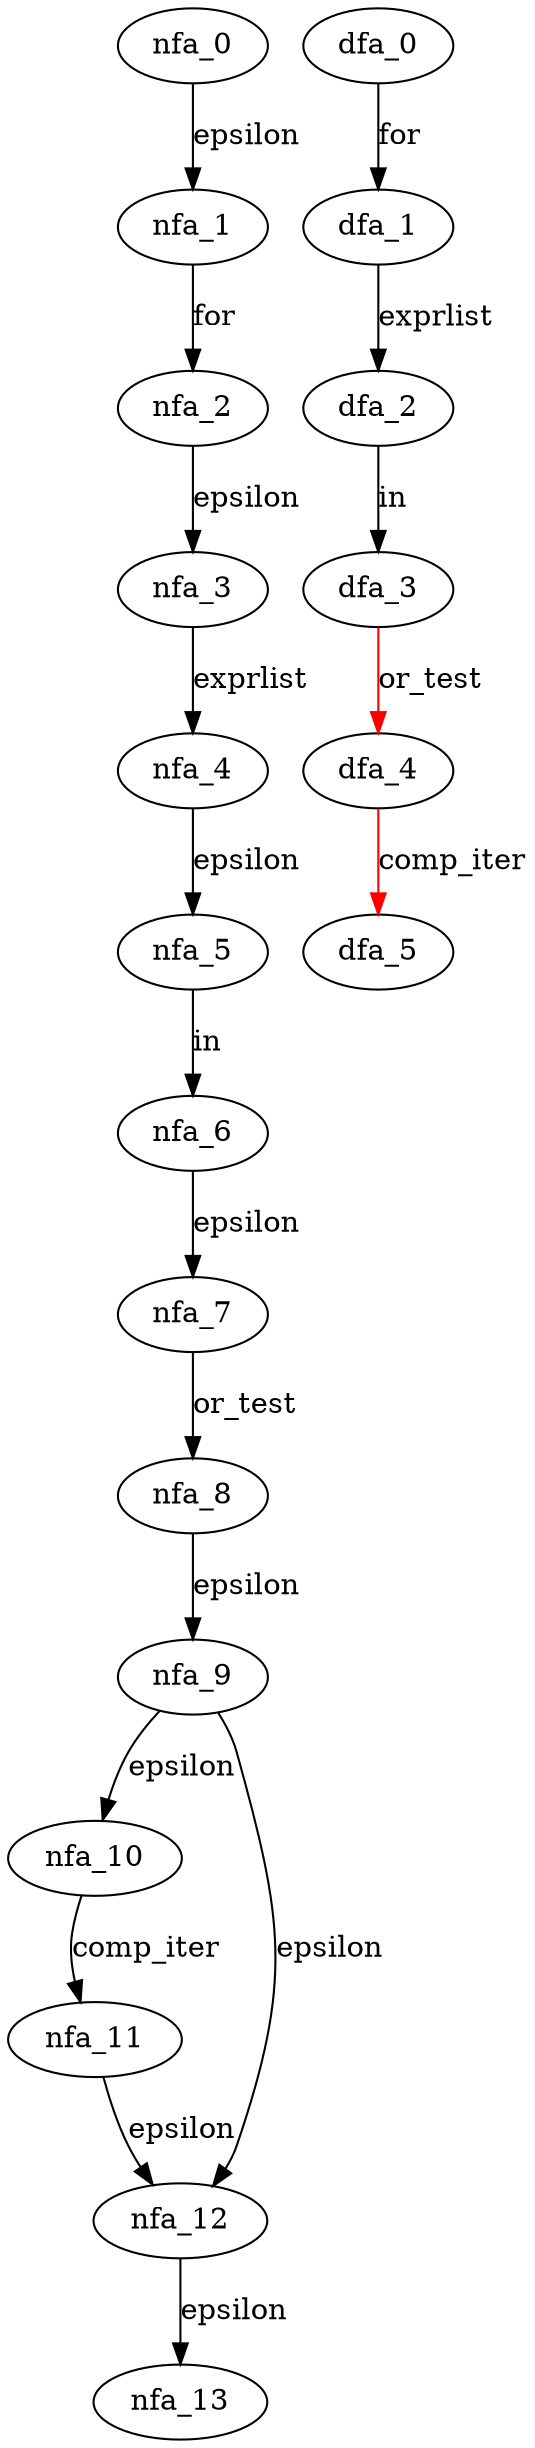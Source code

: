 digraph sync_comp_for {
 subgraph sync_comp_for_nfa {
  nfa_0->nfa_1[label=epsilon]
  nfa_1->nfa_2[label="for"]
  nfa_2->nfa_3[label=epsilon]
  nfa_3->nfa_4[label=exprlist]
  nfa_4->nfa_5[label=epsilon]
  nfa_5->nfa_6[label="in"]
  nfa_6->nfa_7[label=epsilon]
  nfa_7->nfa_8[label=or_test]
  nfa_8->nfa_9[label=epsilon]
  nfa_9->nfa_10[label=epsilon]
  nfa_10->nfa_11[label=comp_iter]
  nfa_11->nfa_12[label=epsilon]
  nfa_12->nfa_13[label=epsilon]
  nfa_9->nfa_12[label=epsilon]
  }
 subgraph sync_comp_for_dfa {
  dfa_0->dfa_1[label="for"]
  dfa_1->dfa_2[label=exprlist]
  dfa_2->dfa_3[label="in"]
  dfa_3->dfa_4[label=or_test,color=red]
  dfa_4->dfa_5[label=comp_iter,color=red]
  }
}

